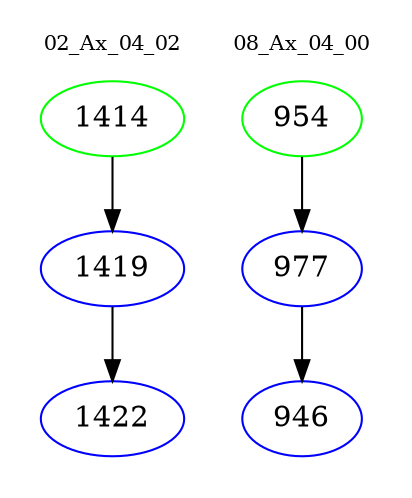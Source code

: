 digraph{
subgraph cluster_0 {
color = white
label = "02_Ax_04_02";
fontsize=10;
T0_1414 [label="1414", color="green"]
T0_1414 -> T0_1419 [color="black"]
T0_1419 [label="1419", color="blue"]
T0_1419 -> T0_1422 [color="black"]
T0_1422 [label="1422", color="blue"]
}
subgraph cluster_1 {
color = white
label = "08_Ax_04_00";
fontsize=10;
T1_954 [label="954", color="green"]
T1_954 -> T1_977 [color="black"]
T1_977 [label="977", color="blue"]
T1_977 -> T1_946 [color="black"]
T1_946 [label="946", color="blue"]
}
}
